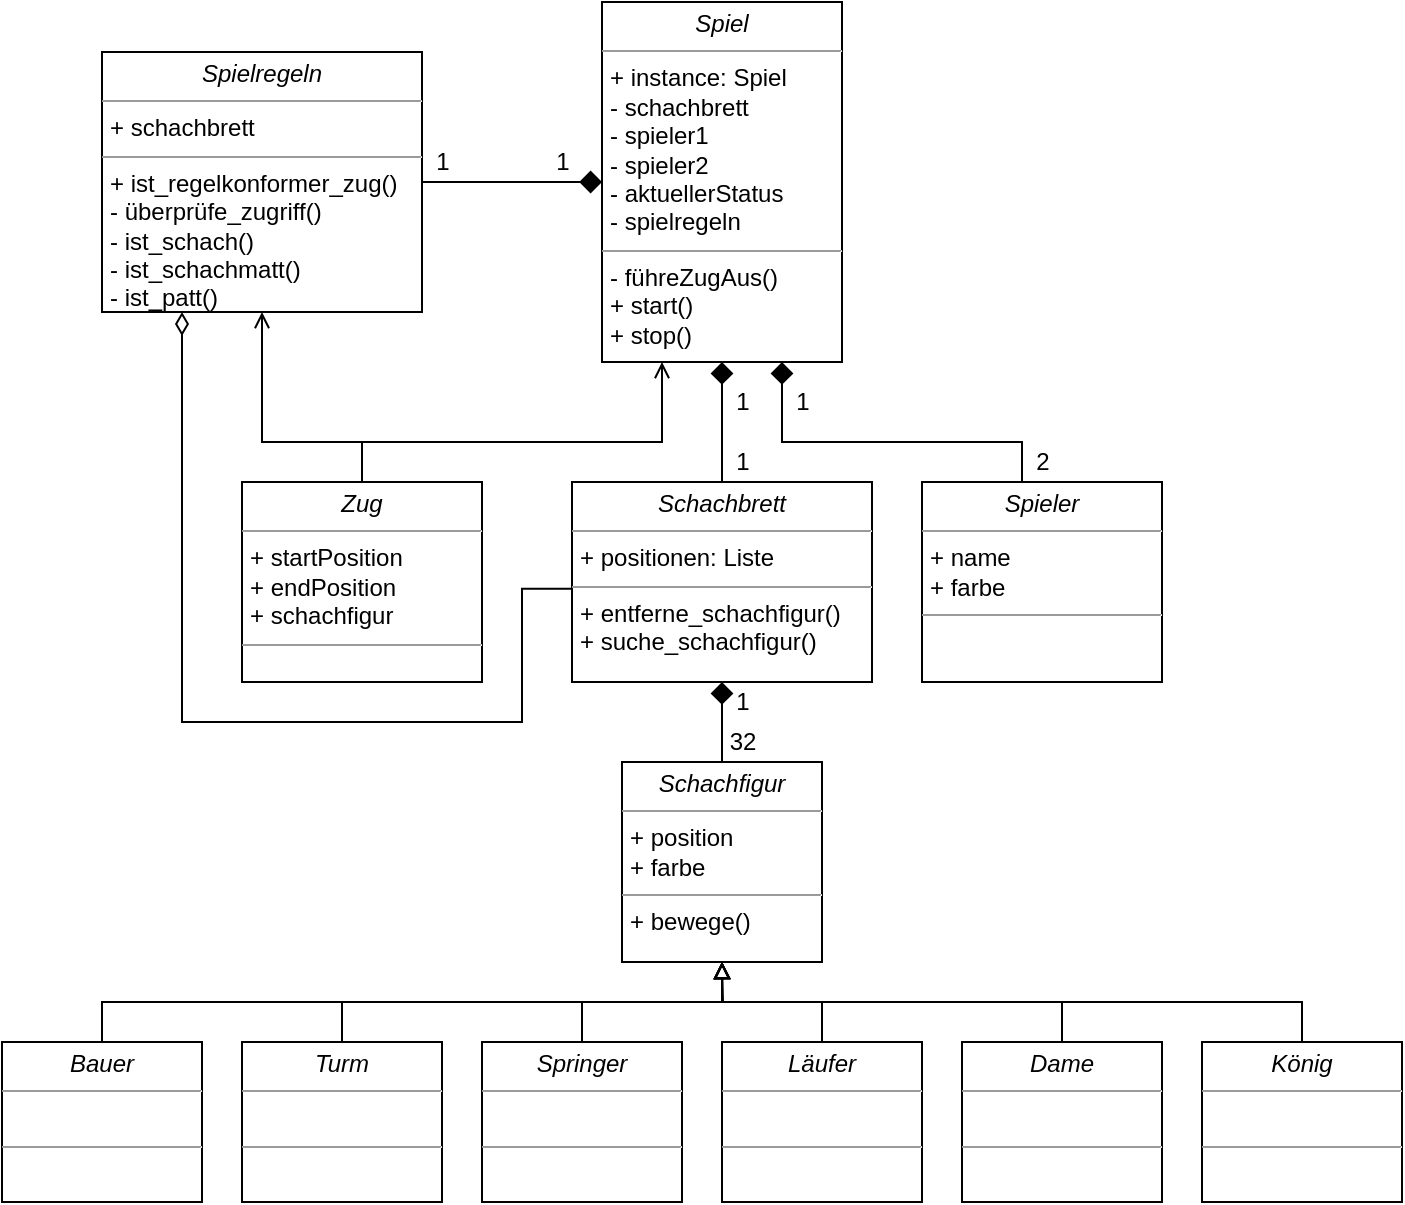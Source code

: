 <mxfile version="19.0.3" type="device"><diagram name="Page-1" id="c4acf3e9-155e-7222-9cf6-157b1a14988f"><mxGraphModel dx="1521" dy="878" grid="1" gridSize="10" guides="1" tooltips="1" connect="1" arrows="1" fold="1" page="1" pageScale="1" pageWidth="850" pageHeight="1100" background="none" math="0" shadow="0"><root><mxCell id="0"/><mxCell id="1" parent="0"/><mxCell id="rz3OqndfxatSxz6cUBIu-6" style="edgeStyle=orthogonalEdgeStyle;rounded=0;orthogonalLoop=1;jettySize=auto;html=1;endArrow=diamond;endFill=1;endSize=9;" parent="1" source="XUi1XNIL97qCScbz2Gfw-4" target="XUi1XNIL97qCScbz2Gfw-5" edge="1"><mxGeometry relative="1" as="geometry"><Array as="points"/></mxGeometry></mxCell><mxCell id="XUi1XNIL97qCScbz2Gfw-4" value="&lt;p style=&quot;margin:0px;margin-top:4px;text-align:center;&quot;&gt;&lt;i&gt;Spielregeln&lt;/i&gt;&lt;/p&gt;&lt;hr size=&quot;1&quot;&gt;&lt;p style=&quot;margin:0px;margin-left:4px;&quot;&gt;+ schachbrett&lt;/p&gt;&lt;hr size=&quot;1&quot;&gt;&lt;p style=&quot;margin:0px;margin-left:4px;&quot;&gt;+ ist_regelkonformer_zug()&lt;/p&gt;&lt;p style=&quot;margin:0px;margin-left:4px;&quot;&gt;- überprüfe_zugriff()&lt;br&gt;- ist_schach()&lt;/p&gt;&lt;p style=&quot;margin:0px;margin-left:4px;&quot;&gt;- ist_schachmatt()&lt;/p&gt;&lt;p style=&quot;margin:0px;margin-left:4px;&quot;&gt;- ist_patt()&lt;/p&gt;" style="verticalAlign=top;align=left;overflow=fill;fontSize=12;fontFamily=Helvetica;html=1;rounded=0;shadow=0;comic=0;labelBackgroundColor=none;strokeWidth=1" parent="1" vertex="1"><mxGeometry x="90" y="305" width="160" height="130" as="geometry"/></mxCell><mxCell id="XUi1XNIL97qCScbz2Gfw-5" value="&lt;p style=&quot;margin:0px;margin-top:4px;text-align:center;&quot;&gt;&lt;i&gt;Spiel&lt;/i&gt;&lt;/p&gt;&lt;hr size=&quot;1&quot;&gt;&lt;p style=&quot;margin:0px;margin-left:4px;&quot;&gt;+ instance: Spiel&lt;/p&gt;&lt;p style=&quot;margin:0px;margin-left:4px;&quot;&gt;- schachbrett&lt;/p&gt;&lt;p style=&quot;margin:0px;margin-left:4px;&quot;&gt;- spieler1&lt;/p&gt;&lt;p style=&quot;margin:0px;margin-left:4px;&quot;&gt;- spieler2&lt;/p&gt;&lt;p style=&quot;margin:0px;margin-left:4px;&quot;&gt;- aktuellerStatus&lt;/p&gt;&lt;p style=&quot;margin:0px;margin-left:4px;&quot;&gt;- spielregeln&lt;/p&gt;&lt;hr size=&quot;1&quot;&gt;&lt;p style=&quot;margin:0px;margin-left:4px;&quot;&gt;- führeZugAus()&lt;br&gt;&lt;/p&gt;&lt;p style=&quot;margin:0px;margin-left:4px;&quot;&gt;+ start()&lt;/p&gt;&lt;p style=&quot;margin:0px;margin-left:4px;&quot;&gt;+ stop()&lt;/p&gt;" style="verticalAlign=top;align=left;overflow=fill;fontSize=12;fontFamily=Helvetica;html=1;rounded=0;shadow=0;comic=0;labelBackgroundColor=none;strokeWidth=1" parent="1" vertex="1"><mxGeometry x="340" y="280" width="120" height="180" as="geometry"/></mxCell><mxCell id="rz3OqndfxatSxz6cUBIu-1" style="edgeStyle=orthogonalEdgeStyle;rounded=0;orthogonalLoop=1;jettySize=auto;html=1;entryX=0.5;entryY=1;entryDx=0;entryDy=0;endArrow=diamond;endFill=1;endSize=9;" parent="1" source="XUi1XNIL97qCScbz2Gfw-6" target="XUi1XNIL97qCScbz2Gfw-14" edge="1"><mxGeometry relative="1" as="geometry"/></mxCell><mxCell id="XUi1XNIL97qCScbz2Gfw-6" value="&lt;p style=&quot;margin:0px;margin-top:4px;text-align:center;&quot;&gt;&lt;i&gt;Schachfigur&lt;/i&gt;&lt;/p&gt;&lt;hr size=&quot;1&quot;&gt;&lt;p style=&quot;margin:0px;margin-left:4px;&quot;&gt;+ position&lt;/p&gt;&lt;p style=&quot;margin:0px;margin-left:4px;&quot;&gt;+ farbe&lt;/p&gt;&lt;hr size=&quot;1&quot;&gt;&lt;p style=&quot;margin:0px;margin-left:4px;&quot;&gt;+ bewege()&lt;br&gt;&lt;/p&gt;" style="verticalAlign=top;align=left;overflow=fill;fontSize=12;fontFamily=Helvetica;html=1;rounded=0;shadow=0;comic=0;labelBackgroundColor=none;strokeWidth=1" parent="1" vertex="1"><mxGeometry x="350" y="660" width="100" height="100" as="geometry"/></mxCell><mxCell id="ofR-W2wBmM-OYPLqPYsd-1" style="edgeStyle=orthogonalEdgeStyle;rounded=0;orthogonalLoop=1;jettySize=auto;html=1;endArrow=block;endFill=0;entryX=0.5;entryY=1;entryDx=0;entryDy=0;" parent="1" source="XUi1XNIL97qCScbz2Gfw-7" target="XUi1XNIL97qCScbz2Gfw-6" edge="1"><mxGeometry relative="1" as="geometry"><mxPoint x="120" y="770" as="targetPoint"/><Array as="points"><mxPoint x="90" y="780"/><mxPoint x="400" y="780"/></Array></mxGeometry></mxCell><mxCell id="XUi1XNIL97qCScbz2Gfw-7" value="&lt;p style=&quot;margin:0px;margin-top:4px;text-align:center;&quot;&gt;&lt;i&gt;Bauer&lt;/i&gt;&lt;/p&gt;&lt;hr size=&quot;1&quot;&gt;&lt;p style=&quot;margin:0px;margin-left:4px;&quot;&gt;&lt;br&gt;&lt;/p&gt;&lt;hr size=&quot;1&quot;&gt;&lt;p style=&quot;margin:0px;margin-left:4px;&quot;&gt;&lt;br&gt;&lt;/p&gt;" style="verticalAlign=top;align=left;overflow=fill;fontSize=12;fontFamily=Helvetica;html=1;rounded=0;shadow=0;comic=0;labelBackgroundColor=none;strokeWidth=1" parent="1" vertex="1"><mxGeometry x="40" y="800" width="100" height="80" as="geometry"/></mxCell><mxCell id="ofR-W2wBmM-OYPLqPYsd-2" style="edgeStyle=orthogonalEdgeStyle;rounded=0;orthogonalLoop=1;jettySize=auto;html=1;entryX=0.5;entryY=1;entryDx=0;entryDy=0;endArrow=block;endFill=0;" parent="1" source="XUi1XNIL97qCScbz2Gfw-8" target="XUi1XNIL97qCScbz2Gfw-6" edge="1"><mxGeometry relative="1" as="geometry"><Array as="points"><mxPoint x="210" y="780"/><mxPoint x="400" y="780"/></Array></mxGeometry></mxCell><mxCell id="XUi1XNIL97qCScbz2Gfw-8" value="&lt;p style=&quot;margin:0px;margin-top:4px;text-align:center;&quot;&gt;&lt;i&gt;Turm&lt;/i&gt;&lt;/p&gt;&lt;hr size=&quot;1&quot;&gt;&lt;p style=&quot;margin:0px;margin-left:4px;&quot;&gt;&lt;br&gt;&lt;/p&gt;&lt;hr size=&quot;1&quot;&gt;&lt;p style=&quot;margin:0px;margin-left:4px;&quot;&gt;&lt;br&gt;&lt;/p&gt;" style="verticalAlign=top;align=left;overflow=fill;fontSize=12;fontFamily=Helvetica;html=1;rounded=0;shadow=0;comic=0;labelBackgroundColor=none;strokeWidth=1" parent="1" vertex="1"><mxGeometry x="160" y="800" width="100" height="80" as="geometry"/></mxCell><mxCell id="ofR-W2wBmM-OYPLqPYsd-3" style="edgeStyle=orthogonalEdgeStyle;rounded=0;orthogonalLoop=1;jettySize=auto;html=1;endArrow=block;endFill=0;" parent="1" source="XUi1XNIL97qCScbz2Gfw-10" edge="1"><mxGeometry relative="1" as="geometry"><mxPoint x="400" y="760" as="targetPoint"/><Array as="points"><mxPoint x="330" y="780"/><mxPoint x="400" y="780"/></Array></mxGeometry></mxCell><mxCell id="XUi1XNIL97qCScbz2Gfw-10" value="&lt;p style=&quot;margin:0px;margin-top:4px;text-align:center;&quot;&gt;&lt;i&gt;Springer&lt;/i&gt;&lt;/p&gt;&lt;hr size=&quot;1&quot;&gt;&lt;p style=&quot;margin:0px;margin-left:4px;&quot;&gt;&lt;br&gt;&lt;/p&gt;&lt;hr size=&quot;1&quot;&gt;&lt;p style=&quot;margin:0px;margin-left:4px;&quot;&gt;&lt;br&gt;&lt;/p&gt;" style="verticalAlign=top;align=left;overflow=fill;fontSize=12;fontFamily=Helvetica;html=1;rounded=0;shadow=0;comic=0;labelBackgroundColor=none;strokeWidth=1" parent="1" vertex="1"><mxGeometry x="280" y="800" width="100" height="80" as="geometry"/></mxCell><mxCell id="ofR-W2wBmM-OYPLqPYsd-4" style="edgeStyle=orthogonalEdgeStyle;rounded=0;orthogonalLoop=1;jettySize=auto;html=1;endArrow=block;endFill=0;" parent="1" source="XUi1XNIL97qCScbz2Gfw-11" edge="1"><mxGeometry relative="1" as="geometry"><mxPoint x="400" y="760" as="targetPoint"/></mxGeometry></mxCell><mxCell id="XUi1XNIL97qCScbz2Gfw-11" value="&lt;p style=&quot;margin:0px;margin-top:4px;text-align:center;&quot;&gt;&lt;i&gt;Läufer&lt;/i&gt;&lt;/p&gt;&lt;hr size=&quot;1&quot;&gt;&lt;p style=&quot;margin:0px;margin-left:4px;&quot;&gt;&lt;br&gt;&lt;/p&gt;&lt;hr size=&quot;1&quot;&gt;&lt;p style=&quot;margin:0px;margin-left:4px;&quot;&gt;&lt;br&gt;&lt;/p&gt;" style="verticalAlign=top;align=left;overflow=fill;fontSize=12;fontFamily=Helvetica;html=1;rounded=0;shadow=0;comic=0;labelBackgroundColor=none;strokeWidth=1" parent="1" vertex="1"><mxGeometry x="400" y="800" width="100" height="80" as="geometry"/></mxCell><mxCell id="ofR-W2wBmM-OYPLqPYsd-5" style="edgeStyle=orthogonalEdgeStyle;rounded=0;orthogonalLoop=1;jettySize=auto;html=1;endArrow=block;endFill=0;" parent="1" source="XUi1XNIL97qCScbz2Gfw-12" edge="1"><mxGeometry relative="1" as="geometry"><mxPoint x="400" y="760" as="targetPoint"/><Array as="points"><mxPoint x="570" y="780"/><mxPoint x="400" y="780"/></Array></mxGeometry></mxCell><mxCell id="XUi1XNIL97qCScbz2Gfw-12" value="&lt;p style=&quot;margin:0px;margin-top:4px;text-align:center;&quot;&gt;&lt;i&gt;Dame&lt;/i&gt;&lt;/p&gt;&lt;hr size=&quot;1&quot;&gt;&lt;p style=&quot;margin:0px;margin-left:4px;&quot;&gt;&lt;br&gt;&lt;/p&gt;&lt;hr size=&quot;1&quot;&gt;&lt;p style=&quot;margin:0px;margin-left:4px;&quot;&gt;&lt;br&gt;&lt;/p&gt;" style="verticalAlign=top;align=left;overflow=fill;fontSize=12;fontFamily=Helvetica;html=1;rounded=0;shadow=0;comic=0;labelBackgroundColor=none;strokeWidth=1" parent="1" vertex="1"><mxGeometry x="520" y="800" width="100" height="80" as="geometry"/></mxCell><mxCell id="ofR-W2wBmM-OYPLqPYsd-6" style="edgeStyle=orthogonalEdgeStyle;rounded=0;orthogonalLoop=1;jettySize=auto;html=1;entryX=0.5;entryY=1;entryDx=0;entryDy=0;endArrow=block;endFill=0;" parent="1" source="XUi1XNIL97qCScbz2Gfw-13" target="XUi1XNIL97qCScbz2Gfw-6" edge="1"><mxGeometry relative="1" as="geometry"><Array as="points"><mxPoint x="690" y="780"/><mxPoint x="400" y="780"/></Array></mxGeometry></mxCell><mxCell id="XUi1XNIL97qCScbz2Gfw-13" value="&lt;p style=&quot;margin:0px;margin-top:4px;text-align:center;&quot;&gt;&lt;i&gt;König&lt;/i&gt;&lt;/p&gt;&lt;hr size=&quot;1&quot;&gt;&lt;p style=&quot;margin:0px;margin-left:4px;&quot;&gt;&lt;br&gt;&lt;/p&gt;&lt;hr size=&quot;1&quot;&gt;&lt;p style=&quot;margin:0px;margin-left:4px;&quot;&gt;&lt;br&gt;&lt;/p&gt;" style="verticalAlign=top;align=left;overflow=fill;fontSize=12;fontFamily=Helvetica;html=1;rounded=0;shadow=0;comic=0;labelBackgroundColor=none;strokeWidth=1" parent="1" vertex="1"><mxGeometry x="640" y="800" width="100" height="80" as="geometry"/></mxCell><mxCell id="rz3OqndfxatSxz6cUBIu-4" style="edgeStyle=orthogonalEdgeStyle;rounded=0;orthogonalLoop=1;jettySize=auto;html=1;endArrow=diamond;endFill=1;endSize=9;" parent="1" source="XUi1XNIL97qCScbz2Gfw-14" target="XUi1XNIL97qCScbz2Gfw-5" edge="1"><mxGeometry relative="1" as="geometry"><Array as="points"><mxPoint x="400" y="450"/><mxPoint x="400" y="450"/></Array></mxGeometry></mxCell><mxCell id="AP-pza4UJyFf44N1vplL-3" style="edgeStyle=orthogonalEdgeStyle;rounded=0;orthogonalLoop=1;jettySize=auto;html=1;entryX=0.25;entryY=1;entryDx=0;entryDy=0;endArrow=diamondThin;endFill=0;exitX=-0.001;exitY=0.534;exitDx=0;exitDy=0;exitPerimeter=0;endSize=9;startSize=6;" edge="1" parent="1" source="XUi1XNIL97qCScbz2Gfw-14" target="XUi1XNIL97qCScbz2Gfw-4"><mxGeometry relative="1" as="geometry"><Array as="points"><mxPoint x="300" y="573"/><mxPoint x="300" y="640"/><mxPoint x="130" y="640"/></Array></mxGeometry></mxCell><mxCell id="XUi1XNIL97qCScbz2Gfw-14" value="&lt;p style=&quot;margin:0px;margin-top:4px;text-align:center;&quot;&gt;&lt;i&gt;Schachbrett&lt;/i&gt;&lt;/p&gt;&lt;hr size=&quot;1&quot;&gt;&lt;p style=&quot;margin:0px;margin-left:4px;&quot;&gt;+ positionen: Liste&lt;/p&gt;&lt;hr size=&quot;1&quot;&gt;&lt;p style=&quot;margin:0px;margin-left:4px;&quot;&gt;+ entferne_schachfigur()&lt;/p&gt;&lt;p style=&quot;margin:0px;margin-left:4px;&quot;&gt;+ suche_schachfigur()&lt;/p&gt;" style="verticalAlign=top;align=left;overflow=fill;fontSize=12;fontFamily=Helvetica;html=1;rounded=0;shadow=0;comic=0;labelBackgroundColor=none;strokeWidth=1" parent="1" vertex="1"><mxGeometry x="325" y="520" width="150" height="100" as="geometry"/></mxCell><mxCell id="AP-pza4UJyFf44N1vplL-1" style="edgeStyle=orthogonalEdgeStyle;rounded=0;orthogonalLoop=1;jettySize=auto;html=1;entryX=0.25;entryY=1;entryDx=0;entryDy=0;endArrow=open;endFill=0;" edge="1" parent="1" source="XUi1XNIL97qCScbz2Gfw-15" target="XUi1XNIL97qCScbz2Gfw-5"><mxGeometry relative="1" as="geometry"><Array as="points"><mxPoint x="220" y="500"/><mxPoint x="370" y="500"/></Array></mxGeometry></mxCell><mxCell id="AP-pza4UJyFf44N1vplL-2" style="edgeStyle=orthogonalEdgeStyle;rounded=0;orthogonalLoop=1;jettySize=auto;html=1;entryX=0.5;entryY=1;entryDx=0;entryDy=0;endArrow=open;endFill=0;" edge="1" parent="1" source="XUi1XNIL97qCScbz2Gfw-15" target="XUi1XNIL97qCScbz2Gfw-4"><mxGeometry relative="1" as="geometry"><Array as="points"><mxPoint x="220" y="500"/><mxPoint x="170" y="500"/></Array></mxGeometry></mxCell><mxCell id="XUi1XNIL97qCScbz2Gfw-15" value="&lt;p style=&quot;margin:0px;margin-top:4px;text-align:center;&quot;&gt;&lt;i&gt;Zug&lt;/i&gt;&lt;/p&gt;&lt;hr size=&quot;1&quot;&gt;&lt;p style=&quot;margin:0px;margin-left:4px;&quot;&gt;+ startPosition&amp;nbsp;&lt;/p&gt;&lt;p style=&quot;margin:0px;margin-left:4px;&quot;&gt;+ endPosition&amp;nbsp;&lt;/p&gt;&lt;p style=&quot;margin:0px;margin-left:4px;&quot;&gt;+ schachfigur&lt;/p&gt;&lt;hr size=&quot;1&quot;&gt;&lt;p style=&quot;margin:0px;margin-left:4px;&quot;&gt;&lt;br&gt;&lt;/p&gt;" style="verticalAlign=top;align=left;overflow=fill;fontSize=12;fontFamily=Helvetica;html=1;rounded=0;shadow=0;comic=0;labelBackgroundColor=none;strokeWidth=1" parent="1" vertex="1"><mxGeometry x="160" y="520" width="120" height="100" as="geometry"/></mxCell><mxCell id="rz3OqndfxatSxz6cUBIu-9" style="edgeStyle=orthogonalEdgeStyle;rounded=0;orthogonalLoop=1;jettySize=auto;html=1;entryX=0.75;entryY=1;entryDx=0;entryDy=0;endArrow=diamond;endFill=1;endSize=9;" parent="1" source="rz3OqndfxatSxz6cUBIu-7" target="XUi1XNIL97qCScbz2Gfw-5" edge="1"><mxGeometry relative="1" as="geometry"><Array as="points"><mxPoint x="550" y="500"/><mxPoint x="430" y="500"/></Array></mxGeometry></mxCell><mxCell id="rz3OqndfxatSxz6cUBIu-7" value="&lt;p style=&quot;margin:0px;margin-top:4px;text-align:center;&quot;&gt;&lt;i&gt;Spieler&lt;/i&gt;&lt;/p&gt;&lt;hr size=&quot;1&quot;&gt;&lt;p style=&quot;margin:0px;margin-left:4px;&quot;&gt;+ name&amp;nbsp;&lt;/p&gt;&lt;p style=&quot;margin:0px;margin-left:4px;&quot;&gt;+ farbe&lt;/p&gt;&lt;hr size=&quot;1&quot;&gt;&lt;p style=&quot;margin:0px;margin-left:4px;&quot;&gt;&lt;br&gt;&lt;/p&gt;" style="verticalAlign=top;align=left;overflow=fill;fontSize=12;fontFamily=Helvetica;html=1;rounded=0;shadow=0;comic=0;labelBackgroundColor=none;strokeWidth=1" parent="1" vertex="1"><mxGeometry x="500" y="520" width="120" height="100" as="geometry"/></mxCell><mxCell id="AP-pza4UJyFf44N1vplL-4" value="1" style="text;html=1;align=center;verticalAlign=middle;resizable=0;points=[];autosize=1;strokeColor=none;fillColor=none;" vertex="1" parent="1"><mxGeometry x="430" y="470" width="20" height="20" as="geometry"/></mxCell><mxCell id="AP-pza4UJyFf44N1vplL-5" value="2" style="text;html=1;align=center;verticalAlign=middle;resizable=0;points=[];autosize=1;strokeColor=none;fillColor=none;" vertex="1" parent="1"><mxGeometry x="550" y="500" width="20" height="20" as="geometry"/></mxCell><mxCell id="AP-pza4UJyFf44N1vplL-6" value="1" style="text;html=1;align=center;verticalAlign=middle;resizable=0;points=[];autosize=1;strokeColor=none;fillColor=none;" vertex="1" parent="1"><mxGeometry x="400" y="470" width="20" height="20" as="geometry"/></mxCell><mxCell id="AP-pza4UJyFf44N1vplL-7" value="1" style="text;html=1;align=center;verticalAlign=middle;resizable=0;points=[];autosize=1;strokeColor=none;fillColor=none;" vertex="1" parent="1"><mxGeometry x="400" y="500" width="20" height="20" as="geometry"/></mxCell><mxCell id="AP-pza4UJyFf44N1vplL-8" value="1" style="text;html=1;align=center;verticalAlign=middle;resizable=0;points=[];autosize=1;strokeColor=none;fillColor=none;" vertex="1" parent="1"><mxGeometry x="400" y="620" width="20" height="20" as="geometry"/></mxCell><mxCell id="AP-pza4UJyFf44N1vplL-9" value="32" style="text;html=1;align=center;verticalAlign=middle;resizable=0;points=[];autosize=1;strokeColor=none;fillColor=none;" vertex="1" parent="1"><mxGeometry x="395" y="640" width="30" height="20" as="geometry"/></mxCell><mxCell id="AP-pza4UJyFf44N1vplL-11" value="1" style="text;html=1;align=center;verticalAlign=middle;resizable=0;points=[];autosize=1;strokeColor=none;fillColor=none;" vertex="1" parent="1"><mxGeometry x="310" y="350" width="20" height="20" as="geometry"/></mxCell><mxCell id="AP-pza4UJyFf44N1vplL-12" value="1" style="text;html=1;align=center;verticalAlign=middle;resizable=0;points=[];autosize=1;strokeColor=none;fillColor=none;" vertex="1" parent="1"><mxGeometry x="250" y="350" width="20" height="20" as="geometry"/></mxCell></root></mxGraphModel></diagram></mxfile>
